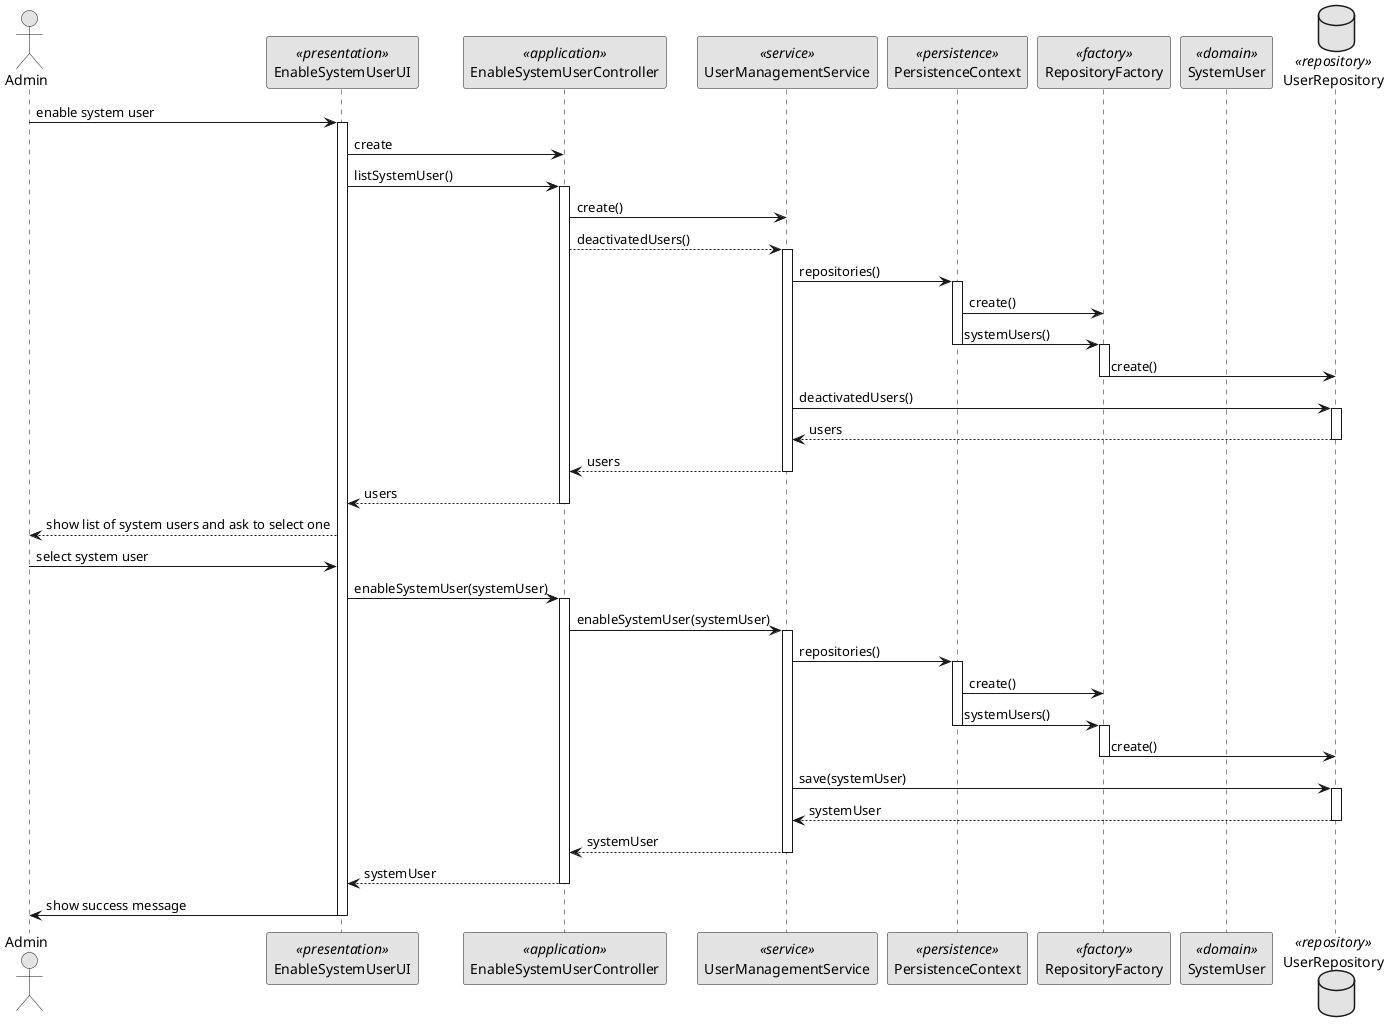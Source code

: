 @startuml
'http://plantuml.com/skinparam.html
'skinparam handwritten true
skinparam monochrome true
skinparam packageStyle rect
skinparam defaultFontName FG Virgil
skinparam shadowing false

actor Admin as Actor
participant EnableSystemUserUI as UI <<presentation>>
participant EnableSystemUserController as Controller <<application>>
participant UserManagementService as Service <<service>>
participant PersistenceContext as Persistence <<persistence>>
participant RepositoryFactory as Factory <<factory>>
participant SystemUser as SystemUser <<domain>>
database UserRepository as Repository <<repository>>


Actor -> UI: enable system user
activate UI
UI -> Controller: create
UI -> Controller: listSystemUser()
activate Controller
Controller -> Service: create()
Controller --> Service: deactivatedUsers()
activate Service

Service -> Persistence: repositories()
activate Persistence

Persistence -> Factory:create()
Persistence -> Factory:systemUsers()
deactivate Persistence
activate Factory
Factory->Repository:create()
deactivate Factory

Service -> Repository:deactivatedUsers()
activate Repository
Repository--> Service:users
deactivate Repository

Service --> Controller: users
deactivate Service

Controller --> UI: users
deactivate Controller
UI--> Actor: show list of system users and ask to select one
Actor -> UI: select system user

UI -> Controller: enableSystemUser(systemUser)
activate Controller
Controller -> Service: enableSystemUser(systemUser)
activate Service
Service -> Persistence: repositories()
activate Persistence
Persistence -> Factory:create()
Persistence -> Factory:systemUsers()
deactivate Persistence
activate Factory
Factory->Repository:create()
deactivate Factory
Service -> Repository:save(systemUser)
activate Repository
Repository--> Service:systemUser
deactivate Repository
Service --> Controller: systemUser
deactivate Service

Controller --> UI: systemUser
deactivate Controller
UI -> Actor: show success message
deactivate UI
@enduml